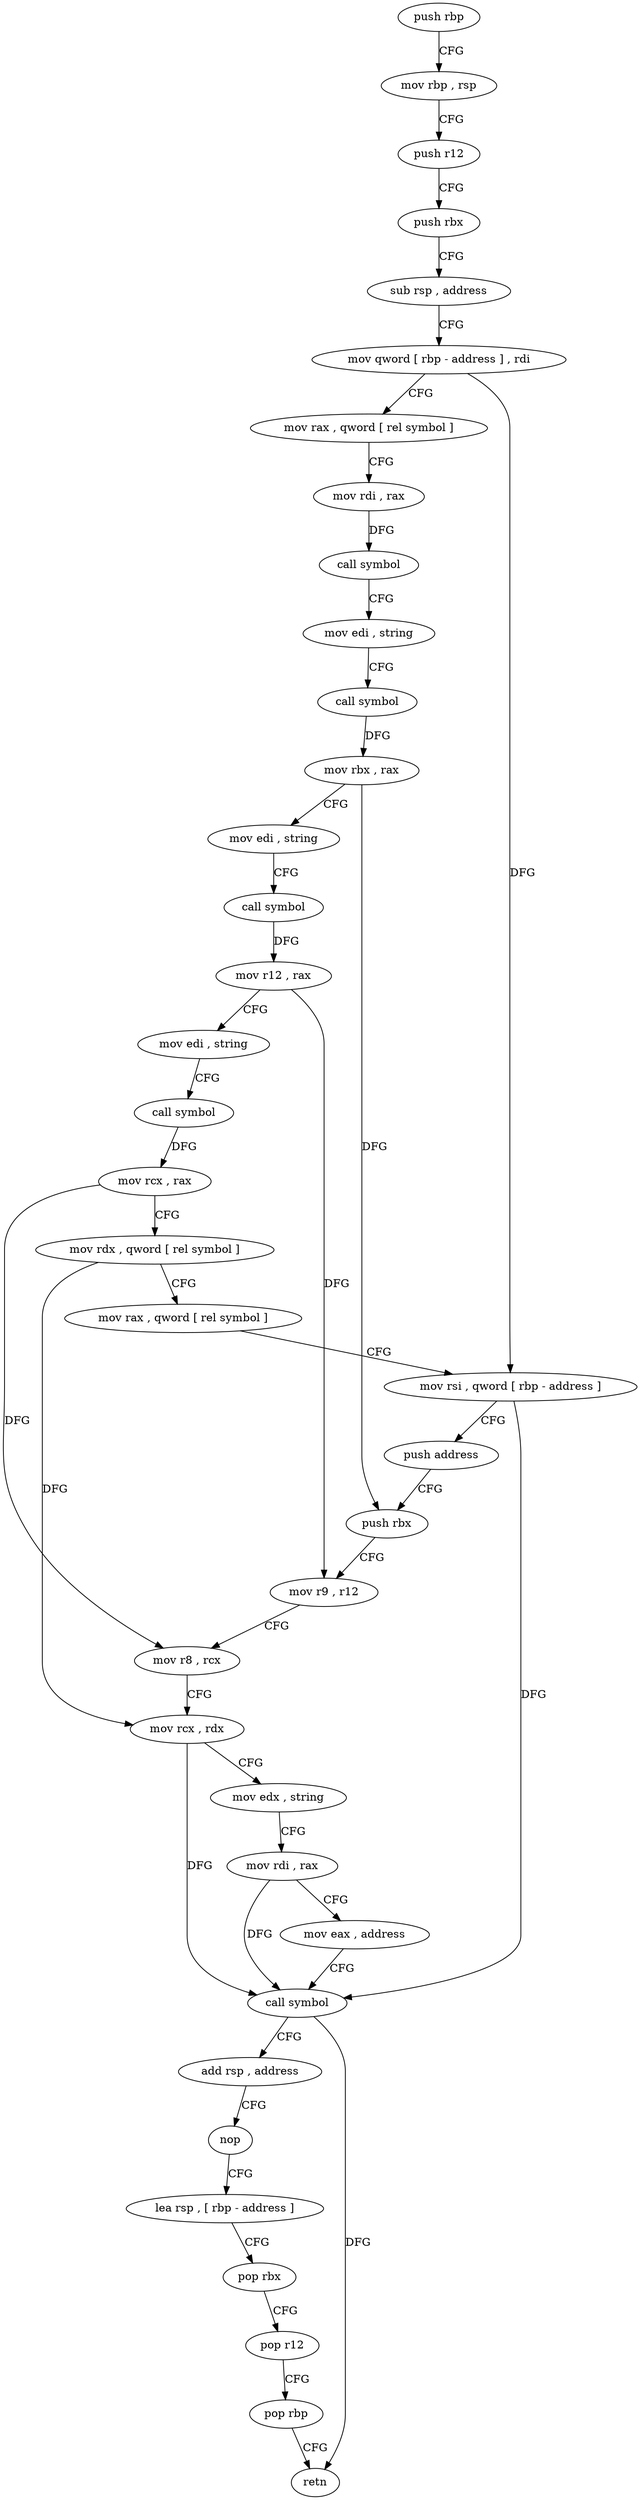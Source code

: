 digraph "func" {
"4281950" [label = "push rbp" ]
"4281951" [label = "mov rbp , rsp" ]
"4281954" [label = "push r12" ]
"4281956" [label = "push rbx" ]
"4281957" [label = "sub rsp , address" ]
"4281961" [label = "mov qword [ rbp - address ] , rdi" ]
"4281965" [label = "mov rax , qword [ rel symbol ]" ]
"4281972" [label = "mov rdi , rax" ]
"4281975" [label = "call symbol" ]
"4281980" [label = "mov edi , string" ]
"4281985" [label = "call symbol" ]
"4281990" [label = "mov rbx , rax" ]
"4281993" [label = "mov edi , string" ]
"4281998" [label = "call symbol" ]
"4282003" [label = "mov r12 , rax" ]
"4282006" [label = "mov edi , string" ]
"4282011" [label = "call symbol" ]
"4282016" [label = "mov rcx , rax" ]
"4282019" [label = "mov rdx , qword [ rel symbol ]" ]
"4282026" [label = "mov rax , qword [ rel symbol ]" ]
"4282033" [label = "mov rsi , qword [ rbp - address ]" ]
"4282037" [label = "push address" ]
"4282039" [label = "push rbx" ]
"4282040" [label = "mov r9 , r12" ]
"4282043" [label = "mov r8 , rcx" ]
"4282046" [label = "mov rcx , rdx" ]
"4282049" [label = "mov edx , string" ]
"4282054" [label = "mov rdi , rax" ]
"4282057" [label = "mov eax , address" ]
"4282062" [label = "call symbol" ]
"4282067" [label = "add rsp , address" ]
"4282071" [label = "nop" ]
"4282072" [label = "lea rsp , [ rbp - address ]" ]
"4282076" [label = "pop rbx" ]
"4282077" [label = "pop r12" ]
"4282079" [label = "pop rbp" ]
"4282080" [label = "retn" ]
"4281950" -> "4281951" [ label = "CFG" ]
"4281951" -> "4281954" [ label = "CFG" ]
"4281954" -> "4281956" [ label = "CFG" ]
"4281956" -> "4281957" [ label = "CFG" ]
"4281957" -> "4281961" [ label = "CFG" ]
"4281961" -> "4281965" [ label = "CFG" ]
"4281961" -> "4282033" [ label = "DFG" ]
"4281965" -> "4281972" [ label = "CFG" ]
"4281972" -> "4281975" [ label = "DFG" ]
"4281975" -> "4281980" [ label = "CFG" ]
"4281980" -> "4281985" [ label = "CFG" ]
"4281985" -> "4281990" [ label = "DFG" ]
"4281990" -> "4281993" [ label = "CFG" ]
"4281990" -> "4282039" [ label = "DFG" ]
"4281993" -> "4281998" [ label = "CFG" ]
"4281998" -> "4282003" [ label = "DFG" ]
"4282003" -> "4282006" [ label = "CFG" ]
"4282003" -> "4282040" [ label = "DFG" ]
"4282006" -> "4282011" [ label = "CFG" ]
"4282011" -> "4282016" [ label = "DFG" ]
"4282016" -> "4282019" [ label = "CFG" ]
"4282016" -> "4282043" [ label = "DFG" ]
"4282019" -> "4282026" [ label = "CFG" ]
"4282019" -> "4282046" [ label = "DFG" ]
"4282026" -> "4282033" [ label = "CFG" ]
"4282033" -> "4282037" [ label = "CFG" ]
"4282033" -> "4282062" [ label = "DFG" ]
"4282037" -> "4282039" [ label = "CFG" ]
"4282039" -> "4282040" [ label = "CFG" ]
"4282040" -> "4282043" [ label = "CFG" ]
"4282043" -> "4282046" [ label = "CFG" ]
"4282046" -> "4282049" [ label = "CFG" ]
"4282046" -> "4282062" [ label = "DFG" ]
"4282049" -> "4282054" [ label = "CFG" ]
"4282054" -> "4282057" [ label = "CFG" ]
"4282054" -> "4282062" [ label = "DFG" ]
"4282057" -> "4282062" [ label = "CFG" ]
"4282062" -> "4282067" [ label = "CFG" ]
"4282062" -> "4282080" [ label = "DFG" ]
"4282067" -> "4282071" [ label = "CFG" ]
"4282071" -> "4282072" [ label = "CFG" ]
"4282072" -> "4282076" [ label = "CFG" ]
"4282076" -> "4282077" [ label = "CFG" ]
"4282077" -> "4282079" [ label = "CFG" ]
"4282079" -> "4282080" [ label = "CFG" ]
}
